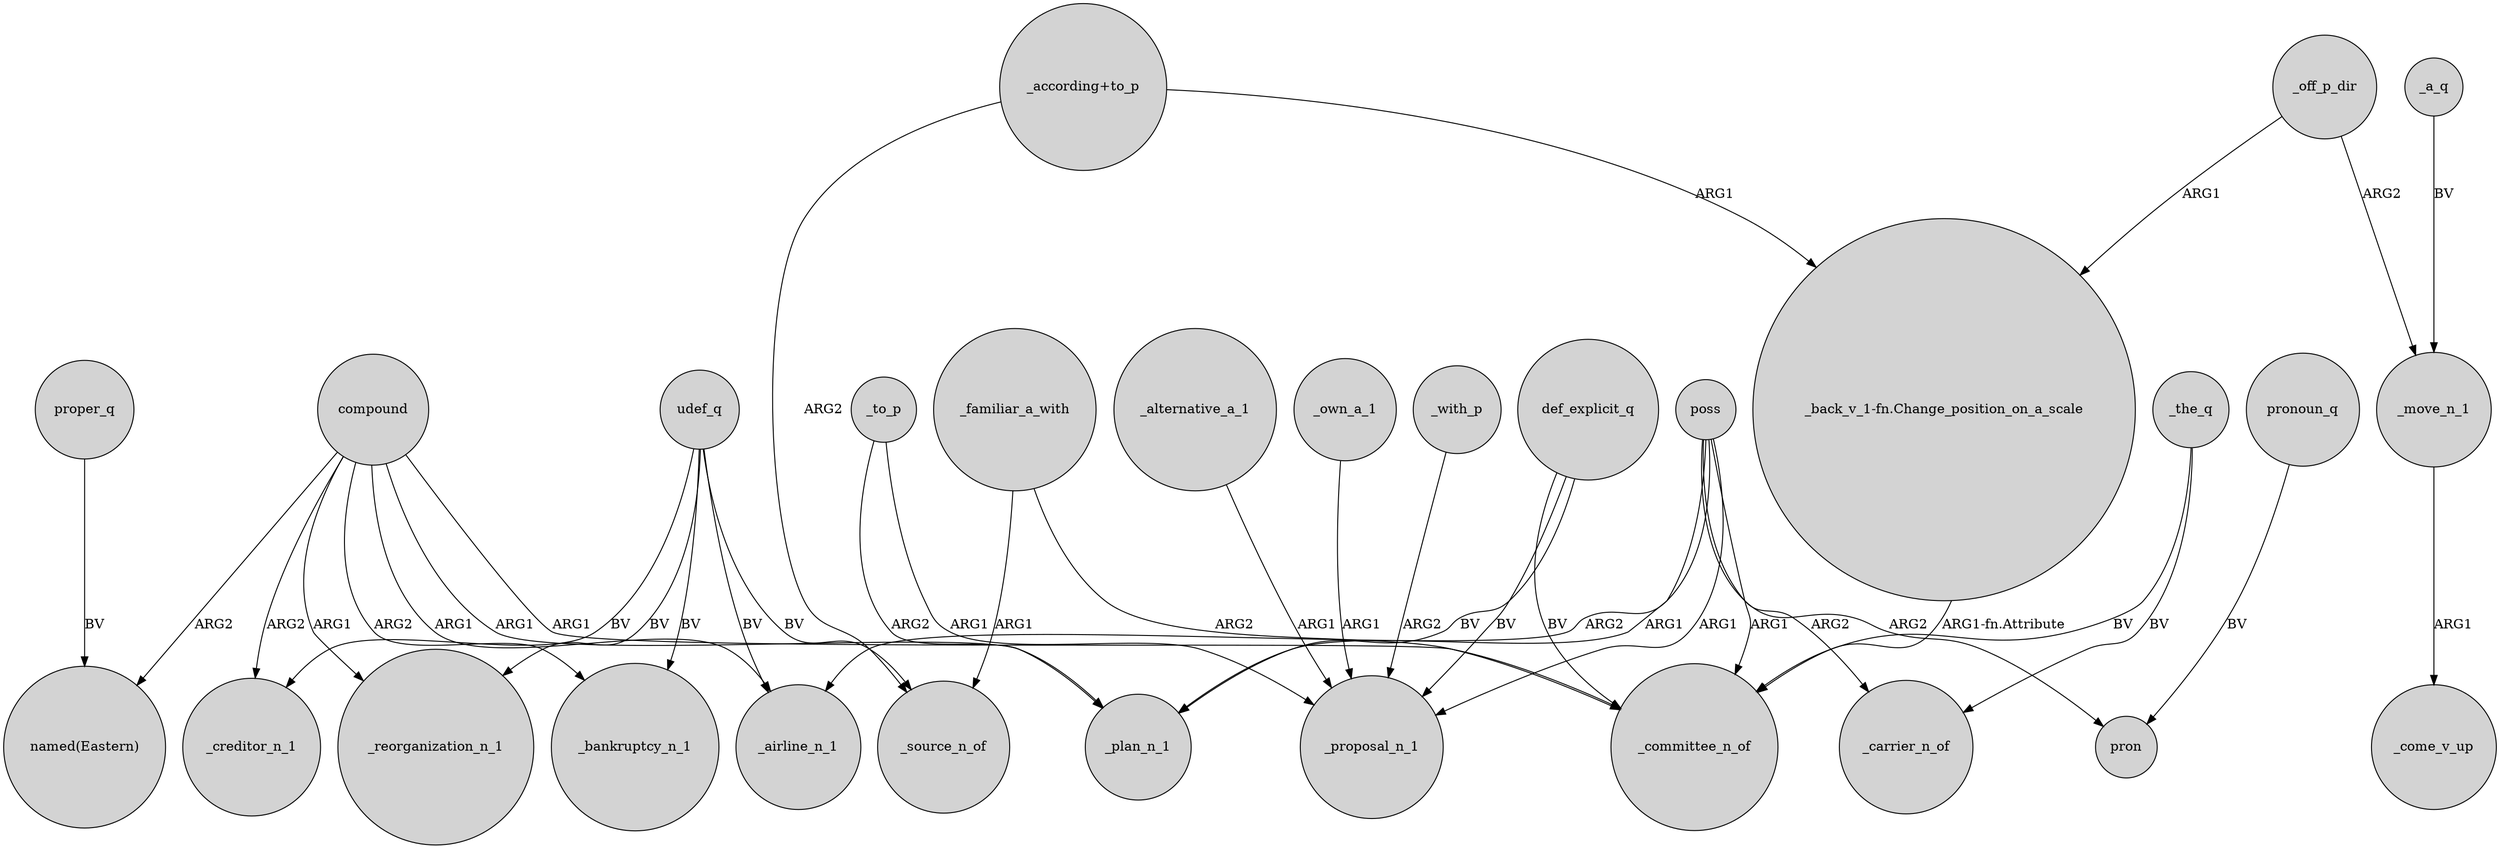 digraph {
	node [shape=circle style=filled]
	proper_q -> "named(Eastern)" [label=BV]
	_with_p -> _proposal_n_1 [label=ARG2]
	"_according+to_p" -> "_back_v_1-fn.Change_position_on_a_scale" [label=ARG1]
	def_explicit_q -> _plan_n_1 [label=BV]
	_alternative_a_1 -> _proposal_n_1 [label=ARG1]
	_familiar_a_with -> _source_n_of [label=ARG1]
	compound -> _committee_n_of [label=ARG1]
	udef_q -> _source_n_of [label=BV]
	poss -> _carrier_n_of [label=ARG2]
	udef_q -> _airline_n_1 [label=BV]
	_own_a_1 -> _proposal_n_1 [label=ARG1]
	def_explicit_q -> _committee_n_of [label=BV]
	compound -> "named(Eastern)" [label=ARG2]
	poss -> _proposal_n_1 [label=ARG1]
	"_back_v_1-fn.Change_position_on_a_scale" -> _committee_n_of [label="ARG1-fn.Attribute"]
	compound -> _bankruptcy_n_1 [label=ARG2]
	compound -> _reorganization_n_1 [label=ARG1]
	pronoun_q -> pron [label=BV]
	poss -> pron [label=ARG2]
	_off_p_dir -> "_back_v_1-fn.Change_position_on_a_scale" [label=ARG1]
	_to_p -> _proposal_n_1 [label=ARG1]
	poss -> _plan_n_1 [label=ARG1]
	poss -> _committee_n_of [label=ARG1]
	_familiar_a_with -> _committee_n_of [label=ARG2]
	_to_p -> _plan_n_1 [label=ARG2]
	_off_p_dir -> _move_n_1 [label=ARG2]
	_the_q -> _carrier_n_of [label=BV]
	udef_q -> _reorganization_n_1 [label=BV]
	_the_q -> _committee_n_of [label=BV]
	poss -> _airline_n_1 [label=ARG2]
	_move_n_1 -> _come_v_up [label=ARG1]
	"_according+to_p" -> _source_n_of [label=ARG2]
	_a_q -> _move_n_1 [label=BV]
	udef_q -> _bankruptcy_n_1 [label=BV]
	compound -> _creditor_n_1 [label=ARG2]
	compound -> _plan_n_1 [label=ARG1]
	udef_q -> _creditor_n_1 [label=BV]
	def_explicit_q -> _proposal_n_1 [label=BV]
	compound -> _airline_n_1 [label=ARG1]
}
